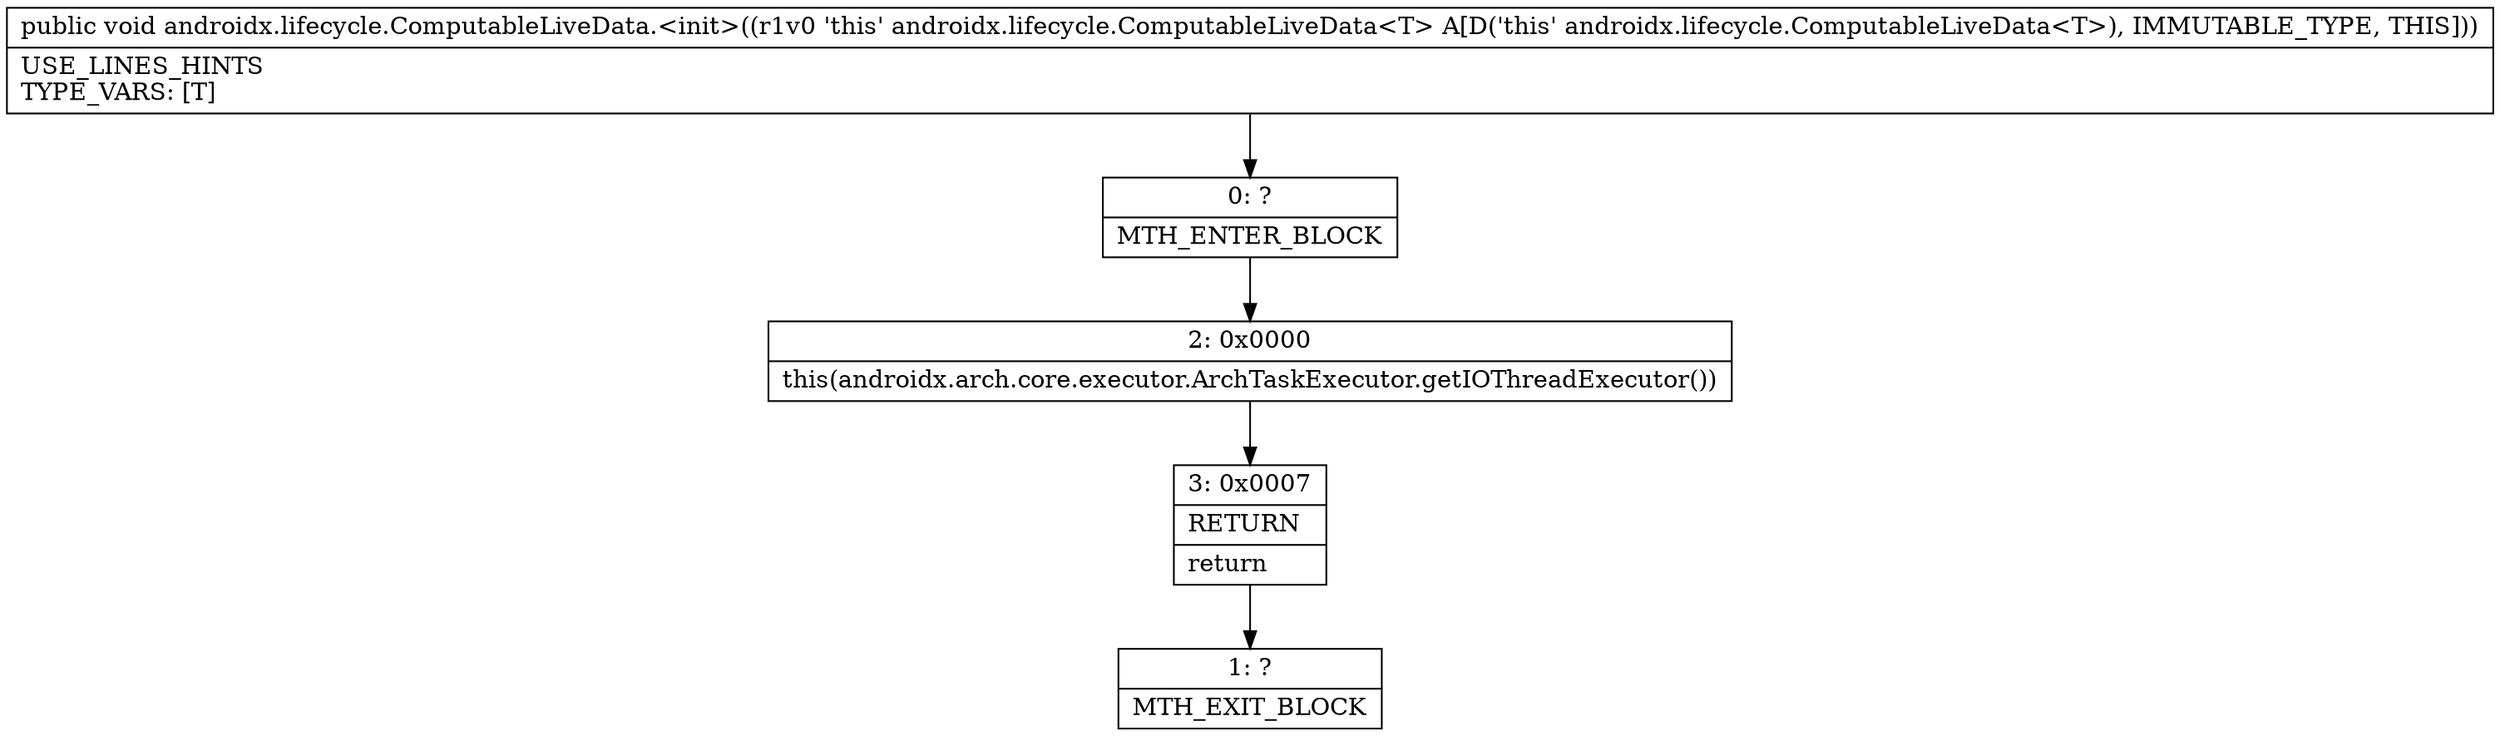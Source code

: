 digraph "CFG forandroidx.lifecycle.ComputableLiveData.\<init\>()V" {
Node_0 [shape=record,label="{0\:\ ?|MTH_ENTER_BLOCK\l}"];
Node_2 [shape=record,label="{2\:\ 0x0000|this(androidx.arch.core.executor.ArchTaskExecutor.getIOThreadExecutor())\l}"];
Node_3 [shape=record,label="{3\:\ 0x0007|RETURN\l|return\l}"];
Node_1 [shape=record,label="{1\:\ ?|MTH_EXIT_BLOCK\l}"];
MethodNode[shape=record,label="{public void androidx.lifecycle.ComputableLiveData.\<init\>((r1v0 'this' androidx.lifecycle.ComputableLiveData\<T\> A[D('this' androidx.lifecycle.ComputableLiveData\<T\>), IMMUTABLE_TYPE, THIS]))  | USE_LINES_HINTS\lTYPE_VARS: [T]\l}"];
MethodNode -> Node_0;Node_0 -> Node_2;
Node_2 -> Node_3;
Node_3 -> Node_1;
}

